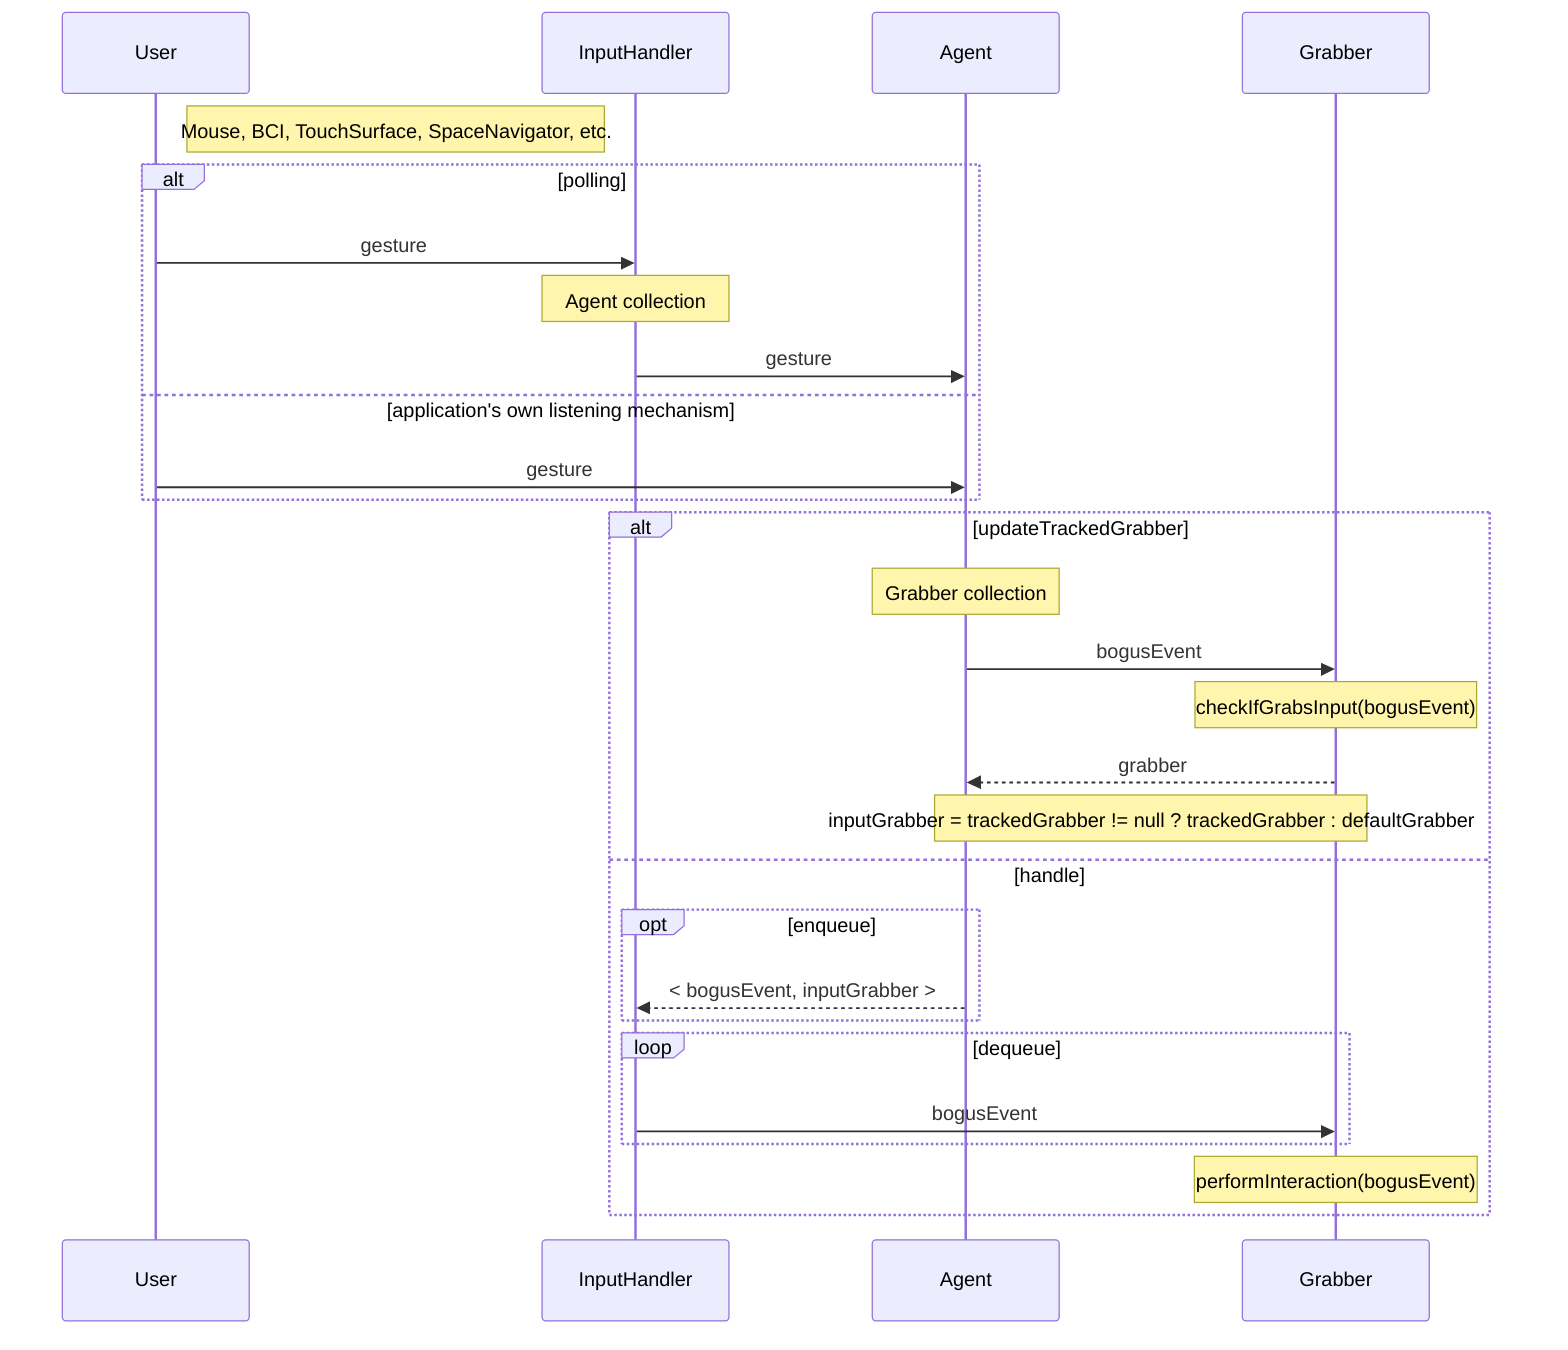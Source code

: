 sequenceDiagram
    Note right of User: Mouse, BCI, TouchSurface, SpaceNavigator, etc.
    alt polling
        User->>InputHandler: gesture
        Note over InputHandler: Agent collection
        %alt updateTrackedGrabberFeed
            InputHandler->>Agent: gesture
        %else handleFeed
            %InputHandler-->>Agent: gesture
        %end
    else application's own listening mechanism
        User->>Agent: gesture
    end

    alt updateTrackedGrabber
        Note over Agent: Grabber collection
        Agent->>Grabber: bogusEvent
        %opt checkIfGrabsInput
            Note over Grabber: checkIfGrabsInput(bogusEvent)
            Grabber-->>Agent: grabber
        %end
        Note over Agent,Grabber: inputGrabber = trackedGrabber != null ? trackedGrabber : defaultGrabber
    else handle
        opt enqueue
           Agent-->>InputHandler: < bogusEvent, inputGrabber >
        end
        loop dequeue
          InputHandler->>Grabber: bogusEvent
        end
        Note over Grabber: performInteraction(bogusEvent)
    end

    %%Note over InputHandler: Agent collection